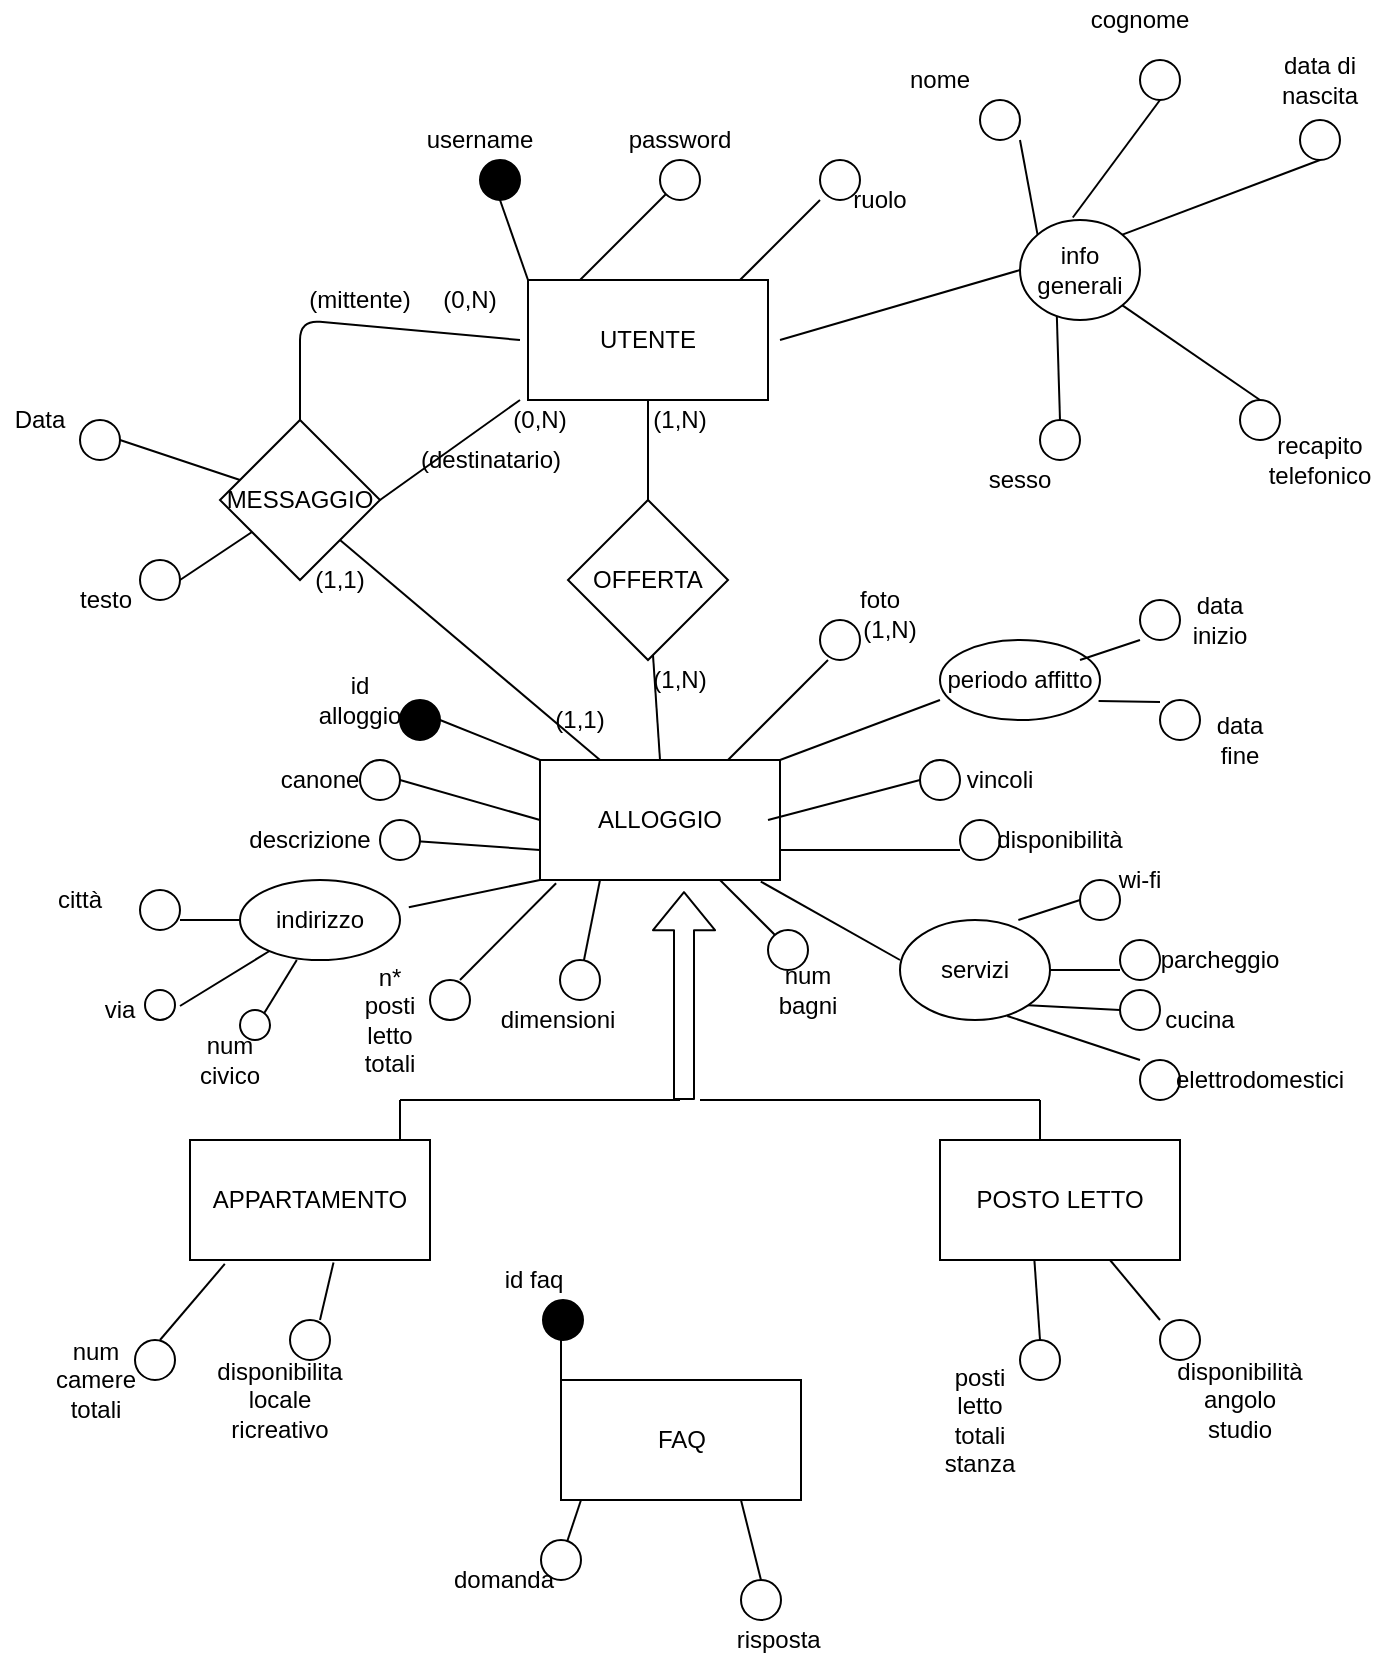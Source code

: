 <mxfile version="13.9.9" type="device"><diagram id="nubWSky_ieTLM1EG4rVN" name="Pagina-1"><mxGraphModel dx="1278" dy="1776" grid="1" gridSize="10" guides="1" tooltips="1" connect="1" arrows="1" fold="1" page="1" pageScale="1" pageWidth="827" pageHeight="1169" math="0" shadow="0"><root><mxCell id="0"/><mxCell id="1" parent="0"/><mxCell id="dP_8PAQrOdy1Ki9uxJBQ-7" value="" style="ellipse;whiteSpace=wrap;html=1;aspect=fixed;" parent="1" vertex="1"><mxGeometry x="157.5" y="190" width="20" height="20" as="geometry"/></mxCell><mxCell id="dP_8PAQrOdy1Ki9uxJBQ-8" value="UTENTE" style="rounded=0;whiteSpace=wrap;html=1;" parent="1" vertex="1"><mxGeometry x="354" y="-340" width="120" height="60" as="geometry"/></mxCell><mxCell id="dP_8PAQrOdy1Ki9uxJBQ-10" value="" style="endArrow=none;html=1;" parent="1" edge="1"><mxGeometry width="50" height="50" relative="1" as="geometry"><mxPoint x="380" y="-340" as="sourcePoint"/><mxPoint x="430" y="-390" as="targetPoint"/></mxGeometry></mxCell><mxCell id="dP_8PAQrOdy1Ki9uxJBQ-12" value="" style="endArrow=none;html=1;" parent="1" edge="1"><mxGeometry width="50" height="50" relative="1" as="geometry"><mxPoint x="460" y="-340" as="sourcePoint"/><mxPoint x="500" y="-380" as="targetPoint"/></mxGeometry></mxCell><mxCell id="dP_8PAQrOdy1Ki9uxJBQ-13" value="" style="endArrow=none;html=1;entryX=0;entryY=0;entryDx=0;entryDy=0;" parent="1" target="dP_8PAQrOdy1Ki9uxJBQ-8" edge="1"><mxGeometry width="50" height="50" relative="1" as="geometry"><mxPoint x="340" y="-380" as="sourcePoint"/><mxPoint x="352" y="-350" as="targetPoint"/><Array as="points"/></mxGeometry></mxCell><mxCell id="dP_8PAQrOdy1Ki9uxJBQ-17" value="username" style="text;html=1;strokeColor=none;fillColor=none;align=center;verticalAlign=middle;whiteSpace=wrap;rounded=0;" parent="1" vertex="1"><mxGeometry x="305" y="-430" width="50" height="40" as="geometry"/></mxCell><mxCell id="dP_8PAQrOdy1Ki9uxJBQ-18" value="password" style="text;html=1;strokeColor=none;fillColor=none;align=center;verticalAlign=middle;whiteSpace=wrap;rounded=0;" parent="1" vertex="1"><mxGeometry x="410" y="-420" width="40" height="20" as="geometry"/></mxCell><mxCell id="dP_8PAQrOdy1Ki9uxJBQ-20" value="ruolo" style="text;html=1;strokeColor=none;fillColor=none;align=center;verticalAlign=middle;whiteSpace=wrap;rounded=0;" parent="1" vertex="1"><mxGeometry x="510" y="-390" width="40" height="20" as="geometry"/></mxCell><mxCell id="dP_8PAQrOdy1Ki9uxJBQ-23" value="ALLOGGIO" style="rounded=0;whiteSpace=wrap;html=1;" parent="1" vertex="1"><mxGeometry x="360" y="-100" width="120" height="60" as="geometry"/></mxCell><mxCell id="dP_8PAQrOdy1Ki9uxJBQ-24" value="OFFERTA&lt;br&gt;" style="rhombus;whiteSpace=wrap;html=1;" parent="1" vertex="1"><mxGeometry x="374" y="-230" width="80" height="80" as="geometry"/></mxCell><mxCell id="dP_8PAQrOdy1Ki9uxJBQ-25" value="" style="endArrow=none;html=1;entryX=0.5;entryY=1;entryDx=0;entryDy=0;" parent="1" source="dP_8PAQrOdy1Ki9uxJBQ-24" target="dP_8PAQrOdy1Ki9uxJBQ-8" edge="1"><mxGeometry width="50" height="50" relative="1" as="geometry"><mxPoint x="390" y="-230" as="sourcePoint"/><mxPoint x="440" y="-280" as="targetPoint"/></mxGeometry></mxCell><mxCell id="dP_8PAQrOdy1Ki9uxJBQ-27" value="" style="endArrow=none;html=1;exitX=0.5;exitY=0;exitDx=0;exitDy=0;" parent="1" source="dP_8PAQrOdy1Ki9uxJBQ-23" target="dP_8PAQrOdy1Ki9uxJBQ-24" edge="1"><mxGeometry width="50" height="50" relative="1" as="geometry"><mxPoint x="400" y="-100" as="sourcePoint"/><mxPoint x="450" y="-150" as="targetPoint"/></mxGeometry></mxCell><mxCell id="dP_8PAQrOdy1Ki9uxJBQ-28" value="" style="ellipse;whiteSpace=wrap;html=1;aspect=fixed;fillColor=#000000;" parent="1" vertex="1"><mxGeometry x="330" y="-400" width="20" height="20" as="geometry"/></mxCell><mxCell id="dP_8PAQrOdy1Ki9uxJBQ-29" value="" style="ellipse;whiteSpace=wrap;html=1;aspect=fixed;" parent="1" vertex="1"><mxGeometry x="500" y="-400" width="20" height="20" as="geometry"/></mxCell><mxCell id="dP_8PAQrOdy1Ki9uxJBQ-30" value="" style="ellipse;whiteSpace=wrap;html=1;aspect=fixed;" parent="1" vertex="1"><mxGeometry x="420" y="-400" width="20" height="20" as="geometry"/></mxCell><mxCell id="dP_8PAQrOdy1Ki9uxJBQ-32" value="info generali" style="ellipse;whiteSpace=wrap;html=1;" parent="1" vertex="1"><mxGeometry x="600" y="-370" width="60" height="50" as="geometry"/></mxCell><mxCell id="dP_8PAQrOdy1Ki9uxJBQ-34" value="" style="endArrow=none;html=1;entryX=0;entryY=0.5;entryDx=0;entryDy=0;" parent="1" target="dP_8PAQrOdy1Ki9uxJBQ-32" edge="1"><mxGeometry width="50" height="50" relative="1" as="geometry"><mxPoint x="480" y="-310" as="sourcePoint"/><mxPoint x="570" y="-350" as="targetPoint"/></mxGeometry></mxCell><mxCell id="dP_8PAQrOdy1Ki9uxJBQ-35" value="FAQ" style="rounded=0;whiteSpace=wrap;html=1;strokeColor=#000000;fillColor=#FFFFFF;" parent="1" vertex="1"><mxGeometry x="370.5" y="210" width="120" height="60" as="geometry"/></mxCell><mxCell id="dP_8PAQrOdy1Ki9uxJBQ-36" value="" style="endArrow=none;html=1;" parent="1" edge="1"><mxGeometry width="50" height="50" relative="1" as="geometry"><mxPoint x="370.5" y="300" as="sourcePoint"/><mxPoint x="380.5" y="270" as="targetPoint"/></mxGeometry></mxCell><mxCell id="dP_8PAQrOdy1Ki9uxJBQ-39" value="id faq" style="text;html=1;strokeColor=none;fillColor=none;align=center;verticalAlign=middle;whiteSpace=wrap;rounded=0;" parent="1" vertex="1"><mxGeometry x="336.5" y="150" width="40" height="20" as="geometry"/></mxCell><mxCell id="dP_8PAQrOdy1Ki9uxJBQ-40" value="" style="ellipse;whiteSpace=wrap;html=1;aspect=fixed;fillColor=#000000;" parent="1" vertex="1"><mxGeometry x="361.5" y="170" width="20" height="20" as="geometry"/></mxCell><mxCell id="dP_8PAQrOdy1Ki9uxJBQ-41" value="" style="endArrow=none;html=1;" parent="1" edge="1"><mxGeometry width="50" height="50" relative="1" as="geometry"><mxPoint x="370.5" y="210" as="sourcePoint"/><mxPoint x="370.5" y="200" as="targetPoint"/><Array as="points"><mxPoint x="370.5" y="180"/></Array></mxGeometry></mxCell><mxCell id="dP_8PAQrOdy1Ki9uxJBQ-42" value="" style="ellipse;whiteSpace=wrap;html=1;aspect=fixed;" parent="1" vertex="1"><mxGeometry x="360.5" y="290" width="20" height="20" as="geometry"/></mxCell><mxCell id="dP_8PAQrOdy1Ki9uxJBQ-43" value="" style="endArrow=none;html=1;entryX=0.75;entryY=1;entryDx=0;entryDy=0;" parent="1" target="dP_8PAQrOdy1Ki9uxJBQ-35" edge="1"><mxGeometry width="50" height="50" relative="1" as="geometry"><mxPoint x="470.5" y="310" as="sourcePoint"/><mxPoint x="500.5" y="270" as="targetPoint"/></mxGeometry></mxCell><mxCell id="dP_8PAQrOdy1Ki9uxJBQ-44" value="" style="ellipse;whiteSpace=wrap;html=1;aspect=fixed;" parent="1" vertex="1"><mxGeometry x="460.5" y="310" width="20" height="20" as="geometry"/></mxCell><mxCell id="dP_8PAQrOdy1Ki9uxJBQ-45" value="domanda" style="text;html=1;strokeColor=none;fillColor=none;align=center;verticalAlign=middle;whiteSpace=wrap;rounded=0;" parent="1" vertex="1"><mxGeometry x="321.5" y="300" width="40" height="20" as="geometry"/></mxCell><mxCell id="dP_8PAQrOdy1Ki9uxJBQ-47" value="risposta&amp;nbsp;" style="text;html=1;strokeColor=none;fillColor=none;align=center;verticalAlign=middle;whiteSpace=wrap;rounded=0;" parent="1" vertex="1"><mxGeometry x="460.5" y="330" width="40" height="20" as="geometry"/></mxCell><mxCell id="dP_8PAQrOdy1Ki9uxJBQ-48" value="" style="shape=flexArrow;endArrow=classic;html=1;entryX=0.6;entryY=1.093;entryDx=0;entryDy=0;entryPerimeter=0;" parent="1" target="dP_8PAQrOdy1Ki9uxJBQ-23" edge="1"><mxGeometry width="50" height="50" relative="1" as="geometry"><mxPoint x="432" y="70" as="sourcePoint"/><mxPoint x="450" as="targetPoint"/></mxGeometry></mxCell><mxCell id="dP_8PAQrOdy1Ki9uxJBQ-49" value="" style="endArrow=none;html=1;" parent="1" edge="1"><mxGeometry width="50" height="50" relative="1" as="geometry"><mxPoint x="290" y="70" as="sourcePoint"/><mxPoint x="430" y="70" as="targetPoint"/></mxGeometry></mxCell><mxCell id="dP_8PAQrOdy1Ki9uxJBQ-50" value="" style="endArrow=none;html=1;" parent="1" edge="1"><mxGeometry width="50" height="50" relative="1" as="geometry"><mxPoint x="440" y="70" as="sourcePoint"/><mxPoint x="610" y="70" as="targetPoint"/></mxGeometry></mxCell><mxCell id="dP_8PAQrOdy1Ki9uxJBQ-51" value="" style="endArrow=none;html=1;" parent="1" edge="1"><mxGeometry width="50" height="50" relative="1" as="geometry"><mxPoint x="290" y="90" as="sourcePoint"/><mxPoint x="290" y="70" as="targetPoint"/></mxGeometry></mxCell><mxCell id="dP_8PAQrOdy1Ki9uxJBQ-52" value="" style="endArrow=none;html=1;" parent="1" edge="1"><mxGeometry width="50" height="50" relative="1" as="geometry"><mxPoint x="610" y="70" as="sourcePoint"/><mxPoint x="610" y="90" as="targetPoint"/></mxGeometry></mxCell><mxCell id="dP_8PAQrOdy1Ki9uxJBQ-53" value="APPARTAMENTO" style="rounded=0;whiteSpace=wrap;html=1;strokeColor=#000000;fillColor=#FFFFFF;" parent="1" vertex="1"><mxGeometry x="185" y="90" width="120" height="60" as="geometry"/></mxCell><mxCell id="dP_8PAQrOdy1Ki9uxJBQ-54" value="POSTO LETTO" style="rounded=0;whiteSpace=wrap;html=1;strokeColor=#000000;fillColor=#FFFFFF;" parent="1" vertex="1"><mxGeometry x="560" y="90" width="120" height="60" as="geometry"/></mxCell><mxCell id="dP_8PAQrOdy1Ki9uxJBQ-55" value="" style="endArrow=none;html=1;exitX=0;exitY=0;exitDx=0;exitDy=0;" parent="1" source="dP_8PAQrOdy1Ki9uxJBQ-32" edge="1"><mxGeometry width="50" height="50" relative="1" as="geometry"><mxPoint x="620" y="-370" as="sourcePoint"/><mxPoint x="600" y="-410" as="targetPoint"/></mxGeometry></mxCell><mxCell id="dP_8PAQrOdy1Ki9uxJBQ-56" value="" style="ellipse;whiteSpace=wrap;html=1;aspect=fixed;" parent="1" vertex="1"><mxGeometry x="740" y="-420" width="20" height="20" as="geometry"/></mxCell><mxCell id="dP_8PAQrOdy1Ki9uxJBQ-57" value="" style="ellipse;whiteSpace=wrap;html=1;aspect=fixed;" parent="1" vertex="1"><mxGeometry x="660" y="-450" width="20" height="20" as="geometry"/></mxCell><mxCell id="dP_8PAQrOdy1Ki9uxJBQ-58" value="" style="ellipse;whiteSpace=wrap;html=1;aspect=fixed;" parent="1" vertex="1"><mxGeometry x="580" y="-430" width="20" height="20" as="geometry"/></mxCell><mxCell id="dP_8PAQrOdy1Ki9uxJBQ-59" value="" style="endArrow=none;html=1;exitX=0.44;exitY=-0.025;exitDx=0;exitDy=0;exitPerimeter=0;" parent="1" source="dP_8PAQrOdy1Ki9uxJBQ-32" edge="1"><mxGeometry width="50" height="50" relative="1" as="geometry"><mxPoint x="650" y="-380" as="sourcePoint"/><mxPoint x="670" y="-430" as="targetPoint"/></mxGeometry></mxCell><mxCell id="dP_8PAQrOdy1Ki9uxJBQ-63" value="" style="endArrow=none;html=1;exitX=1;exitY=0;exitDx=0;exitDy=0;" parent="1" source="dP_8PAQrOdy1Ki9uxJBQ-32" edge="1"><mxGeometry width="50" height="50" relative="1" as="geometry"><mxPoint x="700" y="-350" as="sourcePoint"/><mxPoint x="750" y="-400" as="targetPoint"/></mxGeometry></mxCell><mxCell id="dP_8PAQrOdy1Ki9uxJBQ-67" value="data di nascita" style="text;html=1;strokeColor=none;fillColor=none;align=center;verticalAlign=middle;whiteSpace=wrap;rounded=0;" parent="1" vertex="1"><mxGeometry x="730" y="-450" width="40" height="20" as="geometry"/></mxCell><mxCell id="dP_8PAQrOdy1Ki9uxJBQ-68" value="cognome" style="text;html=1;strokeColor=none;fillColor=none;align=center;verticalAlign=middle;whiteSpace=wrap;rounded=0;" parent="1" vertex="1"><mxGeometry x="640" y="-480" width="40" height="20" as="geometry"/></mxCell><mxCell id="dP_8PAQrOdy1Ki9uxJBQ-69" value="nome" style="text;html=1;strokeColor=none;fillColor=none;align=center;verticalAlign=middle;whiteSpace=wrap;rounded=0;" parent="1" vertex="1"><mxGeometry x="540" y="-450" width="40" height="20" as="geometry"/></mxCell><mxCell id="dP_8PAQrOdy1Ki9uxJBQ-70" value="" style="endArrow=none;html=1;entryX=0.307;entryY=0.965;entryDx=0;entryDy=0;entryPerimeter=0;" parent="1" target="dP_8PAQrOdy1Ki9uxJBQ-32" edge="1"><mxGeometry width="50" height="50" relative="1" as="geometry"><mxPoint x="620" y="-270" as="sourcePoint"/><mxPoint x="650" y="-280" as="targetPoint"/></mxGeometry></mxCell><mxCell id="dP_8PAQrOdy1Ki9uxJBQ-72" value="" style="ellipse;whiteSpace=wrap;html=1;aspect=fixed;" parent="1" vertex="1"><mxGeometry x="610" y="-270" width="20" height="20" as="geometry"/></mxCell><mxCell id="dP_8PAQrOdy1Ki9uxJBQ-74" value="sesso" style="text;html=1;strokeColor=none;fillColor=none;align=center;verticalAlign=middle;whiteSpace=wrap;rounded=0;" parent="1" vertex="1"><mxGeometry x="580" y="-250" width="40" height="20" as="geometry"/></mxCell><mxCell id="dP_8PAQrOdy1Ki9uxJBQ-75" value="" style="endArrow=none;html=1;" parent="1" edge="1"><mxGeometry width="50" height="50" relative="1" as="geometry"><mxPoint x="454" y="-100" as="sourcePoint"/><mxPoint x="504" y="-150" as="targetPoint"/></mxGeometry></mxCell><mxCell id="dP_8PAQrOdy1Ki9uxJBQ-77" value="" style="endArrow=none;html=1;exitX=1;exitY=0;exitDx=0;exitDy=0;" parent="1" source="dP_8PAQrOdy1Ki9uxJBQ-23" edge="1"><mxGeometry width="50" height="50" relative="1" as="geometry"><mxPoint x="490" y="-90" as="sourcePoint"/><mxPoint x="560" y="-130" as="targetPoint"/><Array as="points"/></mxGeometry></mxCell><mxCell id="dP_8PAQrOdy1Ki9uxJBQ-78" value="" style="endArrow=none;html=1;entryX=0;entryY=0;entryDx=0;entryDy=0;" parent="1" target="dP_8PAQrOdy1Ki9uxJBQ-23" edge="1"><mxGeometry width="50" height="50" relative="1" as="geometry"><mxPoint x="310" y="-120" as="sourcePoint"/><mxPoint x="350" y="-100" as="targetPoint"/></mxGeometry></mxCell><mxCell id="dP_8PAQrOdy1Ki9uxJBQ-80" value="" style="endArrow=none;html=1;entryX=0;entryY=0.5;entryDx=0;entryDy=0;" parent="1" target="dP_8PAQrOdy1Ki9uxJBQ-23" edge="1"><mxGeometry width="50" height="50" relative="1" as="geometry"><mxPoint x="290" y="-90" as="sourcePoint"/><mxPoint x="330" y="-100" as="targetPoint"/></mxGeometry></mxCell><mxCell id="dP_8PAQrOdy1Ki9uxJBQ-82" value="" style="endArrow=none;html=1;entryX=0;entryY=0.75;entryDx=0;entryDy=0;" parent="1" target="dP_8PAQrOdy1Ki9uxJBQ-23" edge="1"><mxGeometry width="50" height="50" relative="1" as="geometry"><mxPoint x="290" y="-60" as="sourcePoint"/><mxPoint x="350" y="-60" as="targetPoint"/></mxGeometry></mxCell><mxCell id="dP_8PAQrOdy1Ki9uxJBQ-83" value="" style="ellipse;whiteSpace=wrap;html=1;aspect=fixed;strokeColor=#000000;fillColor=#FFFFFF;" parent="1" vertex="1"><mxGeometry x="550" y="-100" width="20" height="20" as="geometry"/></mxCell><mxCell id="dP_8PAQrOdy1Ki9uxJBQ-85" value="" style="ellipse;whiteSpace=wrap;html=1;aspect=fixed;strokeColor=#000000;fillColor=#FFFFFF;" parent="1" vertex="1"><mxGeometry x="500" y="-170" width="20" height="20" as="geometry"/></mxCell><mxCell id="dP_8PAQrOdy1Ki9uxJBQ-86" value="" style="ellipse;whiteSpace=wrap;html=1;aspect=fixed;strokeColor=#000000;fillColor=#FFFFFF;" parent="1" vertex="1"><mxGeometry x="280" y="-70" width="20" height="20" as="geometry"/></mxCell><mxCell id="dP_8PAQrOdy1Ki9uxJBQ-87" value="" style="ellipse;whiteSpace=wrap;html=1;aspect=fixed;strokeColor=#000000;fillColor=#FFFFFF;" parent="1" vertex="1"><mxGeometry x="270" y="-100" width="20" height="20" as="geometry"/></mxCell><mxCell id="dP_8PAQrOdy1Ki9uxJBQ-88" value="" style="ellipse;whiteSpace=wrap;html=1;aspect=fixed;strokeColor=#000000;fillColor=#000000;" parent="1" vertex="1"><mxGeometry x="290" y="-130" width="20" height="20" as="geometry"/></mxCell><mxCell id="dP_8PAQrOdy1Ki9uxJBQ-91" value="" style="endArrow=none;html=1;" parent="1" edge="1"><mxGeometry width="50" height="50" relative="1" as="geometry"><mxPoint x="474" y="-70" as="sourcePoint"/><mxPoint x="550" y="-90" as="targetPoint"/></mxGeometry></mxCell><mxCell id="dP_8PAQrOdy1Ki9uxJBQ-92" value="" style="endArrow=none;html=1;exitX=1;exitY=0.75;exitDx=0;exitDy=0;" parent="1" source="dP_8PAQrOdy1Ki9uxJBQ-23" edge="1"><mxGeometry width="50" height="50" relative="1" as="geometry"><mxPoint x="540" y="-10" as="sourcePoint"/><mxPoint x="570" y="-55" as="targetPoint"/></mxGeometry></mxCell><mxCell id="dP_8PAQrOdy1Ki9uxJBQ-93" value="" style="endArrow=none;html=1;exitX=0.92;exitY=1.013;exitDx=0;exitDy=0;exitPerimeter=0;" parent="1" source="dP_8PAQrOdy1Ki9uxJBQ-23" edge="1"><mxGeometry width="50" height="50" relative="1" as="geometry"><mxPoint x="530" y="20" as="sourcePoint"/><mxPoint x="540" as="targetPoint"/></mxGeometry></mxCell><mxCell id="dP_8PAQrOdy1Ki9uxJBQ-95" value="" style="ellipse;whiteSpace=wrap;html=1;aspect=fixed;strokeColor=#000000;fillColor=#FFFFFF;" parent="1" vertex="1"><mxGeometry x="570" y="-70" width="20" height="20" as="geometry"/></mxCell><mxCell id="dP_8PAQrOdy1Ki9uxJBQ-96" value="servizi" style="ellipse;whiteSpace=wrap;html=1;strokeColor=#000000;fillColor=#FFFFFF;" parent="1" vertex="1"><mxGeometry x="540" y="-20" width="75" height="50" as="geometry"/></mxCell><mxCell id="dP_8PAQrOdy1Ki9uxJBQ-97" value="" style="endArrow=none;html=1;exitX=0.789;exitY=0;exitDx=0;exitDy=0;exitPerimeter=0;" parent="1" source="dP_8PAQrOdy1Ki9uxJBQ-96" edge="1"><mxGeometry width="50" height="50" relative="1" as="geometry"><mxPoint x="620" as="sourcePoint"/><mxPoint x="630" y="-30" as="targetPoint"/></mxGeometry></mxCell><mxCell id="dP_8PAQrOdy1Ki9uxJBQ-98" value="" style="endArrow=none;html=1;exitX=1;exitY=0.5;exitDx=0;exitDy=0;" parent="1" source="dP_8PAQrOdy1Ki9uxJBQ-96" edge="1"><mxGeometry width="50" height="50" relative="1" as="geometry"><mxPoint x="630" y="60" as="sourcePoint"/><mxPoint x="650" y="5" as="targetPoint"/></mxGeometry></mxCell><mxCell id="dP_8PAQrOdy1Ki9uxJBQ-99" value="" style="ellipse;whiteSpace=wrap;html=1;aspect=fixed;strokeColor=#000000;fillColor=#FFFFFF;" parent="1" vertex="1"><mxGeometry x="630" y="-40" width="20" height="20" as="geometry"/></mxCell><mxCell id="dP_8PAQrOdy1Ki9uxJBQ-100" value="" style="ellipse;whiteSpace=wrap;html=1;aspect=fixed;strokeColor=#000000;fillColor=#FFFFFF;" parent="1" vertex="1"><mxGeometry x="650" y="-10" width="20" height="20" as="geometry"/></mxCell><mxCell id="dP_8PAQrOdy1Ki9uxJBQ-102" value="disponibilità" style="text;html=1;strokeColor=none;fillColor=none;align=center;verticalAlign=middle;whiteSpace=wrap;rounded=0;" parent="1" vertex="1"><mxGeometry x="600" y="-70" width="40" height="20" as="geometry"/></mxCell><mxCell id="dP_8PAQrOdy1Ki9uxJBQ-103" value="vincoli" style="text;html=1;strokeColor=none;fillColor=none;align=center;verticalAlign=middle;whiteSpace=wrap;rounded=0;" parent="1" vertex="1"><mxGeometry x="570" y="-100" width="40" height="20" as="geometry"/></mxCell><mxCell id="dP_8PAQrOdy1Ki9uxJBQ-105" value="foto" style="text;html=1;strokeColor=none;fillColor=none;align=center;verticalAlign=middle;whiteSpace=wrap;rounded=0;" parent="1" vertex="1"><mxGeometry x="510" y="-190" width="40" height="20" as="geometry"/></mxCell><mxCell id="dP_8PAQrOdy1Ki9uxJBQ-106" value="descrizione" style="text;html=1;strokeColor=none;fillColor=none;align=center;verticalAlign=middle;whiteSpace=wrap;rounded=0;" parent="1" vertex="1"><mxGeometry x="225" y="-70" width="40" height="20" as="geometry"/></mxCell><mxCell id="dP_8PAQrOdy1Ki9uxJBQ-107" value="canone" style="text;html=1;strokeColor=none;fillColor=none;align=center;verticalAlign=middle;whiteSpace=wrap;rounded=0;" parent="1" vertex="1"><mxGeometry x="230" y="-100" width="40" height="20" as="geometry"/></mxCell><mxCell id="dP_8PAQrOdy1Ki9uxJBQ-108" value="id alloggio" style="text;html=1;strokeColor=none;fillColor=none;align=center;verticalAlign=middle;whiteSpace=wrap;rounded=0;" parent="1" vertex="1"><mxGeometry x="250" y="-140" width="40" height="20" as="geometry"/></mxCell><mxCell id="dP_8PAQrOdy1Ki9uxJBQ-109" value="" style="endArrow=none;html=1;entryX=1;entryY=1;entryDx=0;entryDy=0;" parent="1" target="dP_8PAQrOdy1Ki9uxJBQ-32" edge="1"><mxGeometry width="50" height="50" relative="1" as="geometry"><mxPoint x="720" y="-280" as="sourcePoint"/><mxPoint x="760" y="-290" as="targetPoint"/></mxGeometry></mxCell><mxCell id="dP_8PAQrOdy1Ki9uxJBQ-110" value="" style="ellipse;whiteSpace=wrap;html=1;aspect=fixed;strokeColor=#000000;fillColor=#FFFFFF;" parent="1" vertex="1"><mxGeometry x="710" y="-280" width="20" height="20" as="geometry"/></mxCell><mxCell id="dP_8PAQrOdy1Ki9uxJBQ-111" value="recapito telefonico" style="text;html=1;strokeColor=none;fillColor=none;align=center;verticalAlign=middle;whiteSpace=wrap;rounded=0;" parent="1" vertex="1"><mxGeometry x="730" y="-260" width="40" height="20" as="geometry"/></mxCell><mxCell id="dP_8PAQrOdy1Ki9uxJBQ-113" value="" style="endArrow=none;html=1;entryX=0.145;entryY=1.033;entryDx=0;entryDy=0;entryPerimeter=0;" parent="1" target="dP_8PAQrOdy1Ki9uxJBQ-53" edge="1"><mxGeometry width="50" height="50" relative="1" as="geometry"><mxPoint x="170" y="190" as="sourcePoint"/><mxPoint x="350" y="190" as="targetPoint"/></mxGeometry></mxCell><mxCell id="dP_8PAQrOdy1Ki9uxJBQ-115" value="" style="endArrow=none;html=1;entryX=0;entryY=1;entryDx=0;entryDy=0;exitX=1.055;exitY=0.34;exitDx=0;exitDy=0;exitPerimeter=0;" parent="1" source="dP_8PAQrOdy1Ki9uxJBQ-116" target="dP_8PAQrOdy1Ki9uxJBQ-23" edge="1"><mxGeometry width="50" height="50" relative="1" as="geometry"><mxPoint x="290" as="sourcePoint"/><mxPoint x="300" y="-20" as="targetPoint"/></mxGeometry></mxCell><mxCell id="dP_8PAQrOdy1Ki9uxJBQ-116" value="indirizzo" style="ellipse;whiteSpace=wrap;html=1;strokeColor=#000000;fillColor=#FFFFFF;" parent="1" vertex="1"><mxGeometry x="210" y="-40" width="80" height="40" as="geometry"/></mxCell><mxCell id="dP_8PAQrOdy1Ki9uxJBQ-117" value="" style="endArrow=none;html=1;entryX=0;entryY=0.5;entryDx=0;entryDy=0;" parent="1" target="dP_8PAQrOdy1Ki9uxJBQ-116" edge="1"><mxGeometry width="50" height="50" relative="1" as="geometry"><mxPoint x="180" y="-20" as="sourcePoint"/><mxPoint x="200" y="-30" as="targetPoint"/></mxGeometry></mxCell><mxCell id="dP_8PAQrOdy1Ki9uxJBQ-118" value="" style="ellipse;whiteSpace=wrap;html=1;aspect=fixed;strokeColor=#000000;fillColor=#FFFFFF;" parent="1" vertex="1"><mxGeometry x="160" y="-35" width="20" height="20" as="geometry"/></mxCell><mxCell id="dP_8PAQrOdy1Ki9uxJBQ-119" value="città" style="text;html=1;strokeColor=none;fillColor=none;align=center;verticalAlign=middle;whiteSpace=wrap;rounded=0;" parent="1" vertex="1"><mxGeometry x="110" y="-40" width="40" height="20" as="geometry"/></mxCell><mxCell id="dP_8PAQrOdy1Ki9uxJBQ-120" value="via" style="text;html=1;strokeColor=none;fillColor=none;align=center;verticalAlign=middle;whiteSpace=wrap;rounded=0;" parent="1" vertex="1"><mxGeometry x="130" y="15" width="40" height="20" as="geometry"/></mxCell><mxCell id="dP_8PAQrOdy1Ki9uxJBQ-121" value="" style="endArrow=none;html=1;" parent="1" target="dP_8PAQrOdy1Ki9uxJBQ-116" edge="1"><mxGeometry width="50" height="50" relative="1" as="geometry"><mxPoint x="180" y="23" as="sourcePoint"/><mxPoint x="240" y="10" as="targetPoint"/></mxGeometry></mxCell><mxCell id="dP_8PAQrOdy1Ki9uxJBQ-122" value="" style="ellipse;whiteSpace=wrap;html=1;aspect=fixed;strokeColor=#000000;fillColor=#FFFFFF;" parent="1" vertex="1"><mxGeometry x="162.5" y="15" width="15" height="15" as="geometry"/></mxCell><mxCell id="dP_8PAQrOdy1Ki9uxJBQ-123" value="" style="endArrow=none;html=1;entryX=0.067;entryY=1.027;entryDx=0;entryDy=0;entryPerimeter=0;" parent="1" target="dP_8PAQrOdy1Ki9uxJBQ-23" edge="1"><mxGeometry width="50" height="50" relative="1" as="geometry"><mxPoint x="320" y="10" as="sourcePoint"/><mxPoint x="400" y="-30" as="targetPoint"/></mxGeometry></mxCell><mxCell id="dP_8PAQrOdy1Ki9uxJBQ-124" value="" style="ellipse;whiteSpace=wrap;html=1;aspect=fixed;strokeColor=#000000;fillColor=#FFFFFF;" parent="1" vertex="1"><mxGeometry x="305" y="10" width="20" height="20" as="geometry"/></mxCell><mxCell id="dP_8PAQrOdy1Ki9uxJBQ-125" value="n* posti letto totali&lt;br&gt;" style="text;html=1;strokeColor=none;fillColor=none;align=center;verticalAlign=middle;whiteSpace=wrap;rounded=0;" parent="1" vertex="1"><mxGeometry x="265" y="20" width="40" height="20" as="geometry"/></mxCell><mxCell id="dP_8PAQrOdy1Ki9uxJBQ-128" value="num camere totali" style="text;html=1;strokeColor=none;fillColor=none;align=center;verticalAlign=middle;whiteSpace=wrap;rounded=0;" parent="1" vertex="1"><mxGeometry x="117.5" y="200" width="40" height="20" as="geometry"/></mxCell><mxCell id="dP_8PAQrOdy1Ki9uxJBQ-129" value="" style="endArrow=none;html=1;entryX=0.393;entryY=0.993;entryDx=0;entryDy=0;entryPerimeter=0;" parent="1" target="dP_8PAQrOdy1Ki9uxJBQ-54" edge="1"><mxGeometry width="50" height="50" relative="1" as="geometry"><mxPoint x="610" y="190" as="sourcePoint"/><mxPoint x="610" y="160" as="targetPoint"/></mxGeometry></mxCell><mxCell id="dP_8PAQrOdy1Ki9uxJBQ-130" value="" style="ellipse;whiteSpace=wrap;html=1;aspect=fixed;strokeColor=#000000;fillColor=#FFFFFF;" parent="1" vertex="1"><mxGeometry x="600" y="190" width="20" height="20" as="geometry"/></mxCell><mxCell id="dP_8PAQrOdy1Ki9uxJBQ-131" value="posti letto totali stanza" style="text;html=1;strokeColor=none;fillColor=none;align=center;verticalAlign=middle;whiteSpace=wrap;rounded=0;" parent="1" vertex="1"><mxGeometry x="560" y="220" width="40" height="20" as="geometry"/></mxCell><mxCell id="dP_8PAQrOdy1Ki9uxJBQ-138" value="MESSAGGIO" style="rhombus;whiteSpace=wrap;html=1;strokeColor=#000000;fillColor=#FFFFFF;" parent="1" vertex="1"><mxGeometry x="200" y="-270" width="80" height="80" as="geometry"/></mxCell><mxCell id="dP_8PAQrOdy1Ki9uxJBQ-140" value="" style="endArrow=none;html=1;" parent="1" source="dP_8PAQrOdy1Ki9uxJBQ-138" edge="1"><mxGeometry width="50" height="50" relative="1" as="geometry"><mxPoint x="300" y="-260" as="sourcePoint"/><mxPoint x="350" y="-310" as="targetPoint"/><Array as="points"><mxPoint x="240" y="-320"/></Array></mxGeometry></mxCell><mxCell id="dP_8PAQrOdy1Ki9uxJBQ-143" value="" style="endArrow=none;html=1;exitX=1;exitY=0.5;exitDx=0;exitDy=0;" parent="1" source="dP_8PAQrOdy1Ki9uxJBQ-138" edge="1"><mxGeometry width="50" height="50" relative="1" as="geometry"><mxPoint x="300" y="-230" as="sourcePoint"/><mxPoint x="350" y="-280" as="targetPoint"/></mxGeometry></mxCell><mxCell id="dP_8PAQrOdy1Ki9uxJBQ-144" value="" style="endArrow=none;html=1;entryX=1;entryY=1;entryDx=0;entryDy=0;exitX=0.25;exitY=0;exitDx=0;exitDy=0;" parent="1" source="dP_8PAQrOdy1Ki9uxJBQ-23" target="dP_8PAQrOdy1Ki9uxJBQ-138" edge="1"><mxGeometry width="50" height="50" relative="1" as="geometry"><mxPoint x="280" y="-150" as="sourcePoint"/><mxPoint x="330" y="-200" as="targetPoint"/></mxGeometry></mxCell><mxCell id="dP_8PAQrOdy1Ki9uxJBQ-145" value="" style="endArrow=none;html=1;" parent="1" target="dP_8PAQrOdy1Ki9uxJBQ-138" edge="1"><mxGeometry width="50" height="50" relative="1" as="geometry"><mxPoint x="150" y="-260" as="sourcePoint"/><mxPoint x="180" y="-280" as="targetPoint"/></mxGeometry></mxCell><mxCell id="dP_8PAQrOdy1Ki9uxJBQ-147" value="" style="ellipse;whiteSpace=wrap;html=1;aspect=fixed;strokeColor=#000000;fillColor=#FFFFFF;" parent="1" vertex="1"><mxGeometry x="160" y="-200" width="20" height="20" as="geometry"/></mxCell><mxCell id="dP_8PAQrOdy1Ki9uxJBQ-148" value="" style="ellipse;whiteSpace=wrap;html=1;aspect=fixed;strokeColor=#000000;fillColor=#FFFFFF;" parent="1" vertex="1"><mxGeometry x="130" y="-270" width="20" height="20" as="geometry"/></mxCell><mxCell id="dP_8PAQrOdy1Ki9uxJBQ-149" value="Data" style="text;html=1;strokeColor=none;fillColor=none;align=center;verticalAlign=middle;whiteSpace=wrap;rounded=0;" parent="1" vertex="1"><mxGeometry x="90" y="-280" width="40" height="20" as="geometry"/></mxCell><mxCell id="dP_8PAQrOdy1Ki9uxJBQ-150" value="" style="endArrow=none;html=1;" parent="1" target="dP_8PAQrOdy1Ki9uxJBQ-138" edge="1"><mxGeometry width="50" height="50" relative="1" as="geometry"><mxPoint x="180" y="-190" as="sourcePoint"/><mxPoint x="200" y="-190" as="targetPoint"/></mxGeometry></mxCell><mxCell id="dP_8PAQrOdy1Ki9uxJBQ-151" value="testo" style="text;html=1;strokeColor=none;fillColor=none;align=center;verticalAlign=middle;whiteSpace=wrap;rounded=0;" parent="1" vertex="1"><mxGeometry x="123" y="-190" width="40" height="20" as="geometry"/></mxCell><mxCell id="dP_8PAQrOdy1Ki9uxJBQ-152" value="(1,N)" style="text;html=1;strokeColor=none;fillColor=none;align=center;verticalAlign=middle;whiteSpace=wrap;rounded=0;" parent="1" vertex="1"><mxGeometry x="410" y="-150" width="40" height="20" as="geometry"/></mxCell><mxCell id="dP_8PAQrOdy1Ki9uxJBQ-154" value="(1,N)" style="text;html=1;strokeColor=none;fillColor=none;align=center;verticalAlign=middle;whiteSpace=wrap;rounded=0;" parent="1" vertex="1"><mxGeometry x="410" y="-280" width="40" height="20" as="geometry"/></mxCell><mxCell id="dP_8PAQrOdy1Ki9uxJBQ-155" value="(destinatario)" style="text;html=1;strokeColor=none;fillColor=none;align=center;verticalAlign=middle;whiteSpace=wrap;rounded=0;rotation=0;" parent="1" vertex="1"><mxGeometry x="321.5" y="-260" width="27" height="20" as="geometry"/></mxCell><mxCell id="dP_8PAQrOdy1Ki9uxJBQ-156" value="(mittente)" style="text;html=1;strokeColor=none;fillColor=none;align=center;verticalAlign=middle;whiteSpace=wrap;rounded=0;" parent="1" vertex="1"><mxGeometry x="250" y="-340" width="40" height="20" as="geometry"/></mxCell><mxCell id="dP_8PAQrOdy1Ki9uxJBQ-161" value="(0,N)" style="text;html=1;strokeColor=none;fillColor=none;align=center;verticalAlign=middle;whiteSpace=wrap;rounded=0;" parent="1" vertex="1"><mxGeometry x="340" y="-280" width="40" height="20" as="geometry"/></mxCell><mxCell id="dP_8PAQrOdy1Ki9uxJBQ-162" value="(0,N)" style="text;html=1;strokeColor=none;fillColor=none;align=center;verticalAlign=middle;whiteSpace=wrap;rounded=0;" parent="1" vertex="1"><mxGeometry x="305" y="-340" width="40" height="20" as="geometry"/></mxCell><mxCell id="dP_8PAQrOdy1Ki9uxJBQ-164" value="(1,1)" style="text;html=1;strokeColor=none;fillColor=none;align=center;verticalAlign=middle;whiteSpace=wrap;rounded=0;" parent="1" vertex="1"><mxGeometry x="360" y="-130" width="40" height="20" as="geometry"/></mxCell><mxCell id="dP_8PAQrOdy1Ki9uxJBQ-166" value="(1,1)" style="text;html=1;strokeColor=none;fillColor=none;align=center;verticalAlign=middle;whiteSpace=wrap;rounded=0;" parent="1" vertex="1"><mxGeometry x="240" y="-200" width="40" height="20" as="geometry"/></mxCell><mxCell id="dP_8PAQrOdy1Ki9uxJBQ-169" value="periodo affitto" style="ellipse;whiteSpace=wrap;html=1;strokeColor=#000000;fillColor=#FFFFFF;" parent="1" vertex="1"><mxGeometry x="560" y="-160" width="80" height="40" as="geometry"/></mxCell><mxCell id="dP_8PAQrOdy1Ki9uxJBQ-170" value="" style="endArrow=none;html=1;" parent="1" edge="1"><mxGeometry width="50" height="50" relative="1" as="geometry"><mxPoint x="630" y="-150" as="sourcePoint"/><mxPoint x="660" y="-160" as="targetPoint"/></mxGeometry></mxCell><mxCell id="dP_8PAQrOdy1Ki9uxJBQ-171" value="" style="endArrow=none;html=1;exitX=0.991;exitY=0.763;exitDx=0;exitDy=0;exitPerimeter=0;" parent="1" source="dP_8PAQrOdy1Ki9uxJBQ-169" edge="1"><mxGeometry width="50" height="50" relative="1" as="geometry"><mxPoint x="660" y="-90" as="sourcePoint"/><mxPoint x="670" y="-129" as="targetPoint"/></mxGeometry></mxCell><mxCell id="dP_8PAQrOdy1Ki9uxJBQ-172" value="" style="ellipse;whiteSpace=wrap;html=1;aspect=fixed;strokeColor=#000000;fillColor=#FFFFFF;" parent="1" vertex="1"><mxGeometry x="660" y="-180" width="20" height="20" as="geometry"/></mxCell><mxCell id="dP_8PAQrOdy1Ki9uxJBQ-173" value="" style="ellipse;whiteSpace=wrap;html=1;aspect=fixed;strokeColor=#000000;fillColor=#FFFFFF;" parent="1" vertex="1"><mxGeometry x="670" y="-130" width="20" height="20" as="geometry"/></mxCell><mxCell id="dP_8PAQrOdy1Ki9uxJBQ-175" value="data inizio" style="text;html=1;strokeColor=none;fillColor=none;align=center;verticalAlign=middle;whiteSpace=wrap;rounded=0;" parent="1" vertex="1"><mxGeometry x="680" y="-180" width="40" height="20" as="geometry"/></mxCell><mxCell id="dP_8PAQrOdy1Ki9uxJBQ-177" value="data fine" style="text;html=1;strokeColor=none;fillColor=none;align=center;verticalAlign=middle;whiteSpace=wrap;rounded=0;" parent="1" vertex="1"><mxGeometry x="690" y="-120" width="40" height="20" as="geometry"/></mxCell><mxCell id="dP_8PAQrOdy1Ki9uxJBQ-178" value="" style="endArrow=none;html=1;entryX=0.25;entryY=1;entryDx=0;entryDy=0;" parent="1" target="dP_8PAQrOdy1Ki9uxJBQ-23" edge="1"><mxGeometry width="50" height="50" relative="1" as="geometry"><mxPoint x="380" y="10" as="sourcePoint"/><mxPoint x="400" y="-20" as="targetPoint"/></mxGeometry></mxCell><mxCell id="dP_8PAQrOdy1Ki9uxJBQ-179" value="" style="ellipse;whiteSpace=wrap;html=1;aspect=fixed;strokeColor=#000000;fillColor=#FFFFFF;" parent="1" vertex="1"><mxGeometry x="370" width="20" height="20" as="geometry"/></mxCell><mxCell id="dP_8PAQrOdy1Ki9uxJBQ-180" value="dimensioni" style="text;html=1;strokeColor=none;fillColor=none;align=center;verticalAlign=middle;whiteSpace=wrap;rounded=0;" parent="1" vertex="1"><mxGeometry x="349" y="20" width="40" height="20" as="geometry"/></mxCell><mxCell id="dP_8PAQrOdy1Ki9uxJBQ-181" value="(1,N)" style="text;html=1;strokeColor=none;fillColor=none;align=center;verticalAlign=middle;whiteSpace=wrap;rounded=0;" parent="1" vertex="1"><mxGeometry x="520" y="-170" width="30" height="10" as="geometry"/></mxCell><mxCell id="dP_8PAQrOdy1Ki9uxJBQ-184" value="wi-fi" style="text;html=1;strokeColor=none;fillColor=none;align=center;verticalAlign=middle;whiteSpace=wrap;rounded=0;" parent="1" vertex="1"><mxGeometry x="640" y="-50" width="40" height="20" as="geometry"/></mxCell><mxCell id="dP_8PAQrOdy1Ki9uxJBQ-185" value="" style="endArrow=none;html=1;" parent="1" target="dP_8PAQrOdy1Ki9uxJBQ-54" edge="1"><mxGeometry width="50" height="50" relative="1" as="geometry"><mxPoint x="670" y="180" as="sourcePoint"/><mxPoint x="700" y="150" as="targetPoint"/></mxGeometry></mxCell><mxCell id="dP_8PAQrOdy1Ki9uxJBQ-186" value="" style="ellipse;whiteSpace=wrap;html=1;aspect=fixed;strokeColor=#000000;fillColor=#FFFFFF;" parent="1" vertex="1"><mxGeometry x="670" y="180" width="20" height="20" as="geometry"/></mxCell><mxCell id="dP_8PAQrOdy1Ki9uxJBQ-187" value="disponibilità angolo studio" style="text;html=1;strokeColor=none;fillColor=none;align=center;verticalAlign=middle;whiteSpace=wrap;rounded=0;" parent="1" vertex="1"><mxGeometry x="690" y="210" width="40" height="20" as="geometry"/></mxCell><mxCell id="dP_8PAQrOdy1Ki9uxJBQ-190" value="parcheggio" style="text;html=1;strokeColor=none;fillColor=none;align=center;verticalAlign=middle;whiteSpace=wrap;rounded=0;" parent="1" vertex="1"><mxGeometry x="680" y="-10" width="40" height="20" as="geometry"/></mxCell><mxCell id="dP_8PAQrOdy1Ki9uxJBQ-191" value="" style="endArrow=none;html=1;exitX=1;exitY=1;exitDx=0;exitDy=0;entryX=0;entryY=0.5;entryDx=0;entryDy=0;" parent="1" source="dP_8PAQrOdy1Ki9uxJBQ-96" target="dP_8PAQrOdy1Ki9uxJBQ-192" edge="1"><mxGeometry width="50" height="50" relative="1" as="geometry"><mxPoint x="620" y="70" as="sourcePoint"/><mxPoint x="640" y="40" as="targetPoint"/></mxGeometry></mxCell><mxCell id="dP_8PAQrOdy1Ki9uxJBQ-192" value="" style="ellipse;whiteSpace=wrap;html=1;aspect=fixed;strokeColor=#000000;fillColor=#FFFFFF;" parent="1" vertex="1"><mxGeometry x="650" y="15" width="20" height="20" as="geometry"/></mxCell><mxCell id="dP_8PAQrOdy1Ki9uxJBQ-193" value="cucina" style="text;html=1;strokeColor=none;fillColor=none;align=center;verticalAlign=middle;whiteSpace=wrap;rounded=0;" parent="1" vertex="1"><mxGeometry x="670" y="20" width="40" height="20" as="geometry"/></mxCell><mxCell id="dP_8PAQrOdy1Ki9uxJBQ-194" value="" style="endArrow=none;html=1;entryX=0.355;entryY=1;entryDx=0;entryDy=0;entryPerimeter=0;" parent="1" target="dP_8PAQrOdy1Ki9uxJBQ-116" edge="1"><mxGeometry width="50" height="50" relative="1" as="geometry"><mxPoint x="220" y="30" as="sourcePoint"/><mxPoint x="270" as="targetPoint"/></mxGeometry></mxCell><mxCell id="dP_8PAQrOdy1Ki9uxJBQ-195" value="" style="ellipse;whiteSpace=wrap;html=1;aspect=fixed;strokeColor=#000000;fillColor=#FFFFFF;" parent="1" vertex="1"><mxGeometry x="210" y="25" width="15" height="15" as="geometry"/></mxCell><mxCell id="dP_8PAQrOdy1Ki9uxJBQ-196" value="num civico" style="text;html=1;strokeColor=none;fillColor=none;align=center;verticalAlign=middle;whiteSpace=wrap;rounded=0;" parent="1" vertex="1"><mxGeometry x="185" y="40" width="40" height="20" as="geometry"/></mxCell><mxCell id="dP_8PAQrOdy1Ki9uxJBQ-197" value="" style="endArrow=none;html=1;entryX=0.598;entryY=1.02;entryDx=0;entryDy=0;entryPerimeter=0;" parent="1" target="dP_8PAQrOdy1Ki9uxJBQ-53" edge="1"><mxGeometry width="50" height="50" relative="1" as="geometry"><mxPoint x="250" y="180" as="sourcePoint"/><mxPoint x="270" y="160" as="targetPoint"/></mxGeometry></mxCell><mxCell id="dP_8PAQrOdy1Ki9uxJBQ-198" value="" style="ellipse;whiteSpace=wrap;html=1;aspect=fixed;strokeColor=#000000;fillColor=#FFFFFF;" parent="1" vertex="1"><mxGeometry x="235" y="180" width="20" height="20" as="geometry"/></mxCell><mxCell id="dP_8PAQrOdy1Ki9uxJBQ-199" value="disponibilita locale ricreativo" style="text;html=1;strokeColor=none;fillColor=none;align=center;verticalAlign=middle;whiteSpace=wrap;rounded=0;" parent="1" vertex="1"><mxGeometry x="210" y="210" width="40" height="20" as="geometry"/></mxCell><mxCell id="dP_8PAQrOdy1Ki9uxJBQ-201" value="" style="endArrow=none;html=1;exitX=0.715;exitY=0.96;exitDx=0;exitDy=0;exitPerimeter=0;" parent="1" source="dP_8PAQrOdy1Ki9uxJBQ-96" edge="1"><mxGeometry width="50" height="50" relative="1" as="geometry"><mxPoint x="630" y="90" as="sourcePoint"/><mxPoint x="660" y="50" as="targetPoint"/></mxGeometry></mxCell><mxCell id="dP_8PAQrOdy1Ki9uxJBQ-202" value="" style="ellipse;whiteSpace=wrap;html=1;aspect=fixed;strokeColor=#000000;fillColor=#FFFFFF;" parent="1" vertex="1"><mxGeometry x="660" y="50" width="20" height="20" as="geometry"/></mxCell><mxCell id="dP_8PAQrOdy1Ki9uxJBQ-203" value="elettrodomestici" style="text;html=1;strokeColor=none;fillColor=none;align=center;verticalAlign=middle;whiteSpace=wrap;rounded=0;" parent="1" vertex="1"><mxGeometry x="700" y="50" width="40" height="20" as="geometry"/></mxCell><mxCell id="c9Y1aPRmh7akIkLxkf9V-2" value="" style="endArrow=none;html=1;entryX=0.75;entryY=1;entryDx=0;entryDy=0;" edge="1" parent="1" target="dP_8PAQrOdy1Ki9uxJBQ-23"><mxGeometry width="50" height="50" relative="1" as="geometry"><mxPoint x="480" y="-10" as="sourcePoint"/><mxPoint x="460" y="-30" as="targetPoint"/></mxGeometry></mxCell><mxCell id="c9Y1aPRmh7akIkLxkf9V-3" value="" style="ellipse;whiteSpace=wrap;html=1;aspect=fixed;strokeColor=#000000;fillColor=#FFFFFF;" vertex="1" parent="1"><mxGeometry x="474" y="-15" width="20" height="20" as="geometry"/></mxCell><mxCell id="c9Y1aPRmh7akIkLxkf9V-4" value="num bagni" style="text;html=1;strokeColor=none;fillColor=none;align=center;verticalAlign=middle;whiteSpace=wrap;rounded=0;" vertex="1" parent="1"><mxGeometry x="474" width="40" height="30" as="geometry"/></mxCell></root></mxGraphModel></diagram></mxfile>
